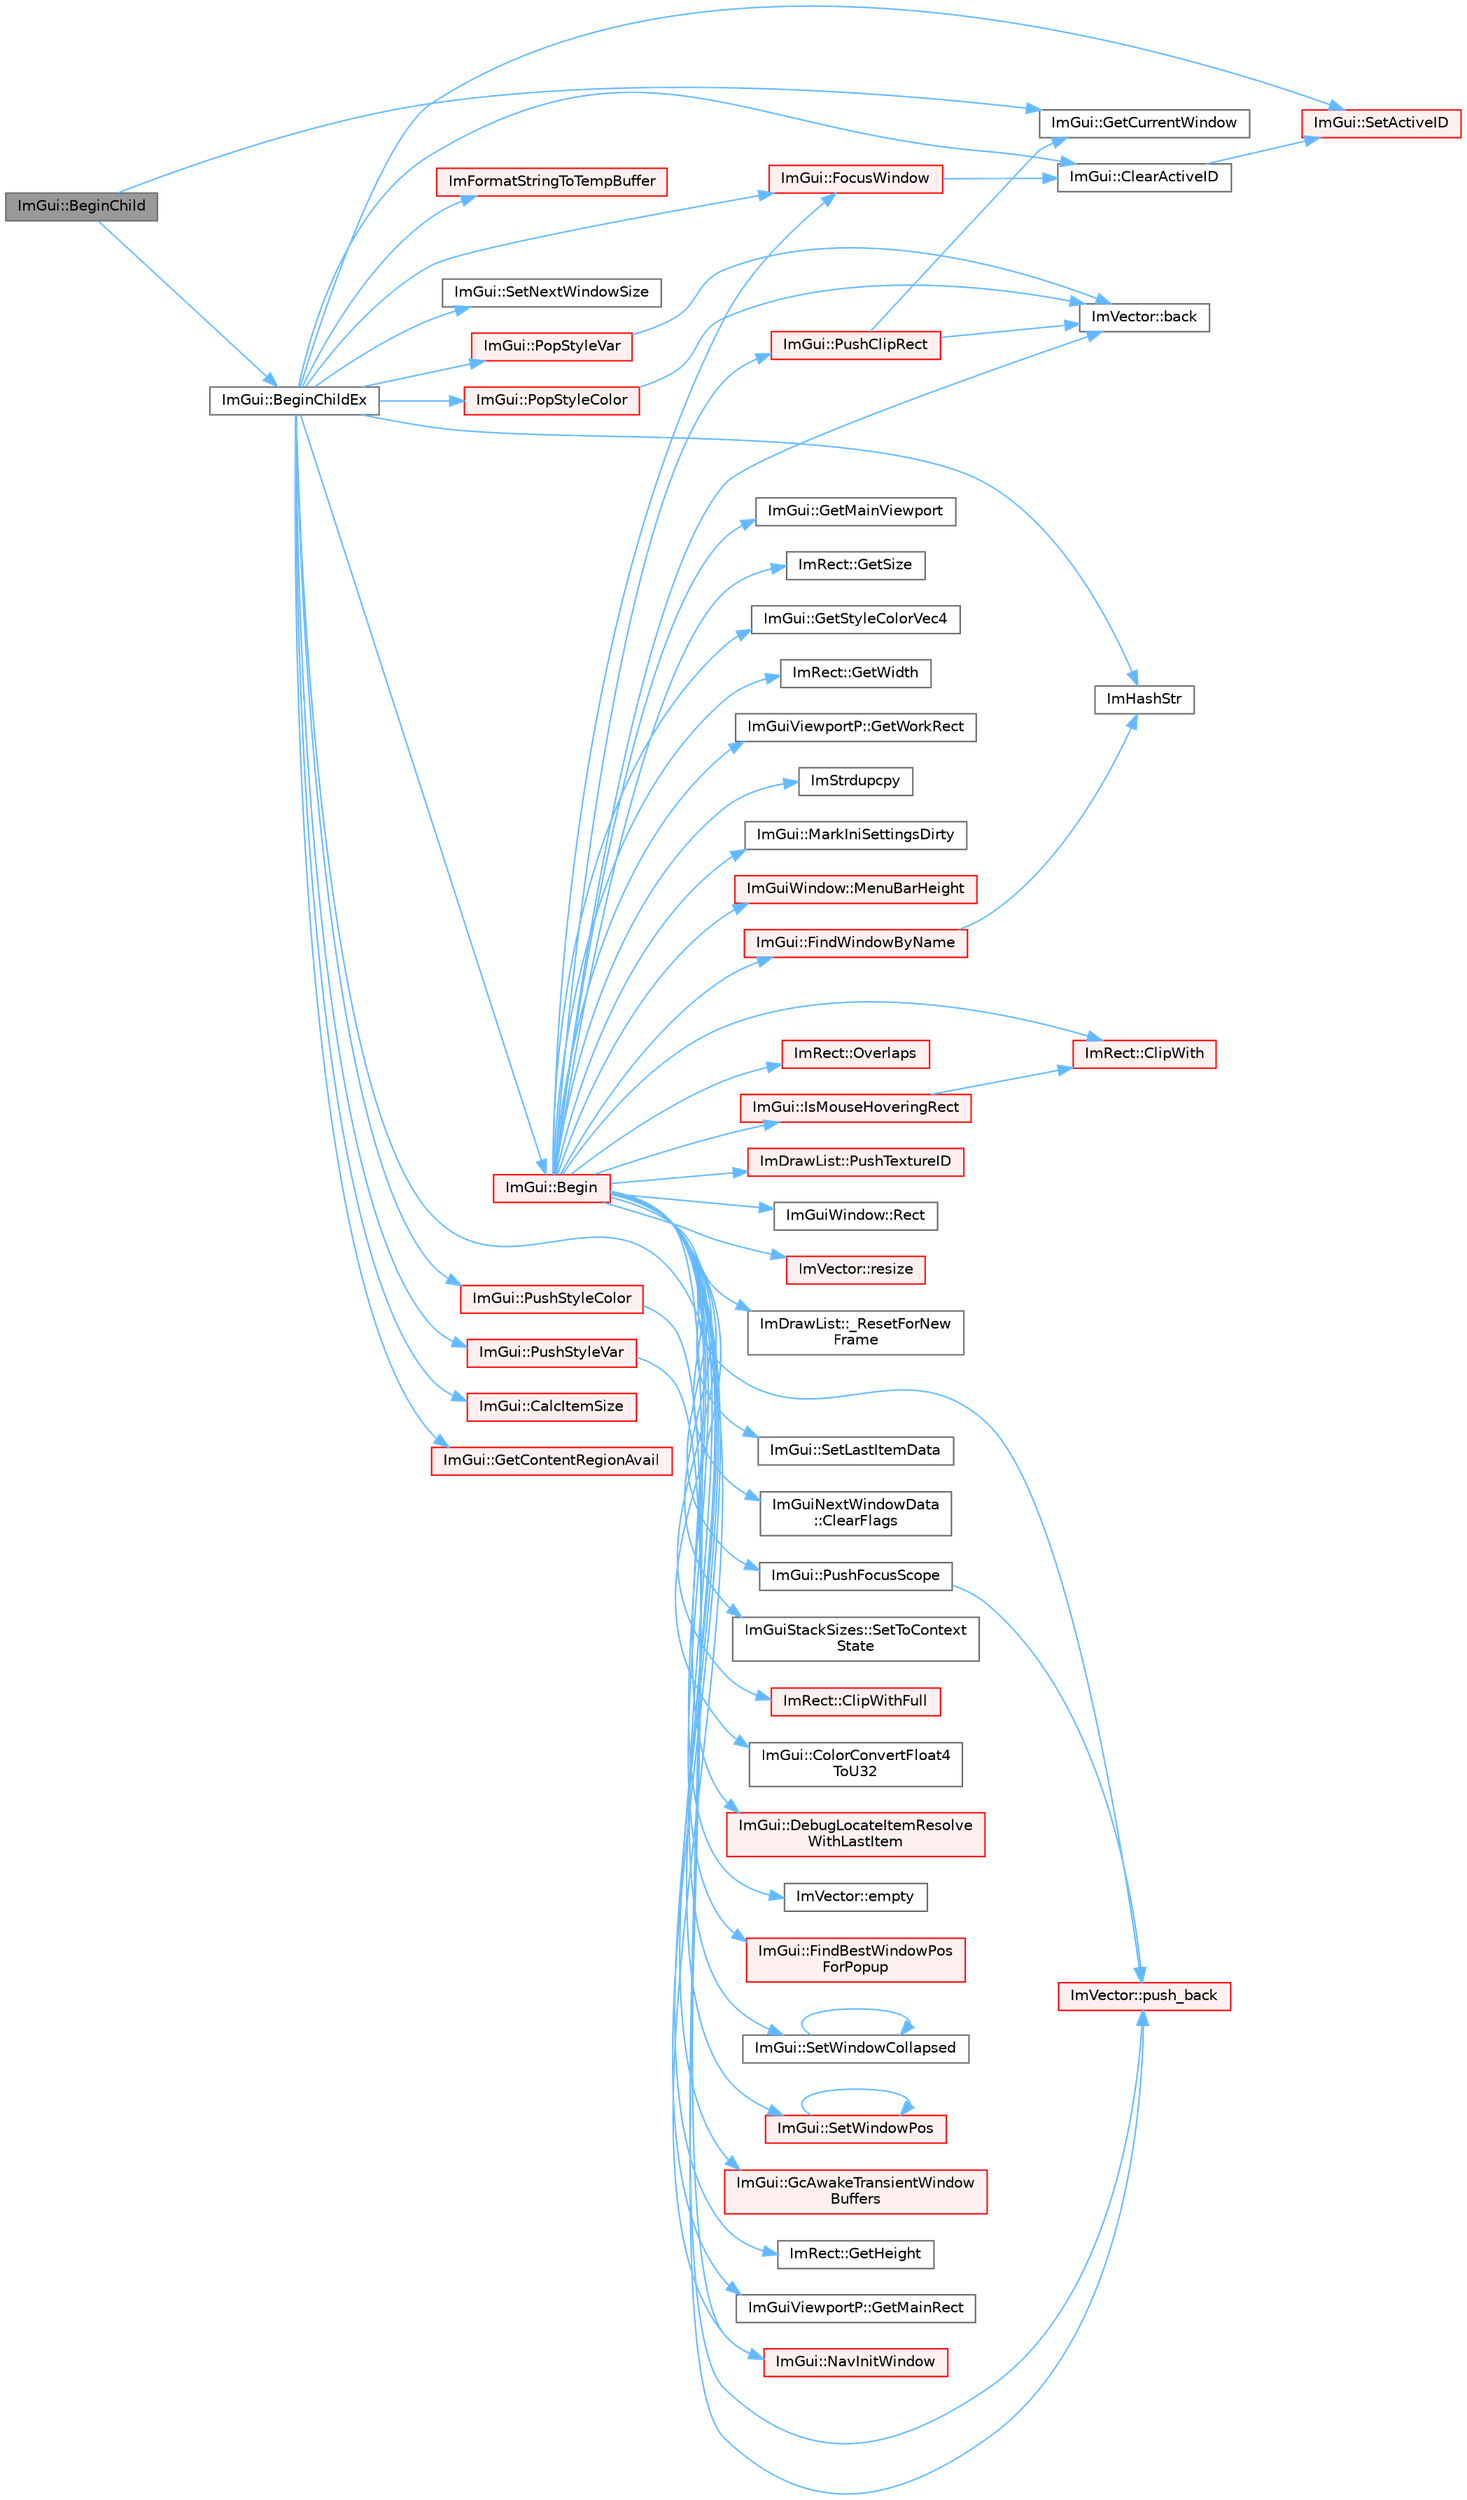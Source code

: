 digraph "ImGui::BeginChild"
{
 // LATEX_PDF_SIZE
  bgcolor="transparent";
  edge [fontname=Helvetica,fontsize=10,labelfontname=Helvetica,labelfontsize=10];
  node [fontname=Helvetica,fontsize=10,shape=box,height=0.2,width=0.4];
  rankdir="LR";
  Node1 [id="Node000001",label="ImGui::BeginChild",height=0.2,width=0.4,color="gray40", fillcolor="grey60", style="filled", fontcolor="black",tooltip=" "];
  Node1 -> Node2 [id="edge1_Node000001_Node000002",color="steelblue1",style="solid",tooltip=" "];
  Node2 [id="Node000002",label="ImGui::BeginChildEx",height=0.2,width=0.4,color="grey40", fillcolor="white", style="filled",URL="$namespace_im_gui.html#ac36ecce0443f0b45a48484d85f653ae2",tooltip=" "];
  Node2 -> Node3 [id="edge2_Node000002_Node000003",color="steelblue1",style="solid",tooltip=" "];
  Node3 [id="Node000003",label="ImGui::Begin",height=0.2,width=0.4,color="red", fillcolor="#FFF0F0", style="filled",URL="$namespace_im_gui.html#a581e58db0bc930bafa4a5d23093a2b99",tooltip=" "];
  Node3 -> Node4 [id="edge3_Node000003_Node000004",color="steelblue1",style="solid",tooltip=" "];
  Node4 [id="Node000004",label="ImDrawList::_ResetForNew\lFrame",height=0.2,width=0.4,color="grey40", fillcolor="white", style="filled",URL="$struct_im_draw_list.html#a5f78fe195b2507e5926560f591141ff3",tooltip=" "];
  Node3 -> Node5 [id="edge4_Node000003_Node000005",color="steelblue1",style="solid",tooltip=" "];
  Node5 [id="Node000005",label="ImVector::back",height=0.2,width=0.4,color="grey40", fillcolor="white", style="filled",URL="$struct_im_vector.html#a2d80e87e81b1b01143c8d8be93e6fde1",tooltip=" "];
  Node3 -> Node6 [id="edge5_Node000003_Node000006",color="steelblue1",style="solid",tooltip=" "];
  Node6 [id="Node000006",label="ImGuiNextWindowData\l::ClearFlags",height=0.2,width=0.4,color="grey40", fillcolor="white", style="filled",URL="$struct_im_gui_next_window_data.html#a9543431fafe3d0627fdecc5fa839487c",tooltip=" "];
  Node3 -> Node7 [id="edge6_Node000003_Node000007",color="steelblue1",style="solid",tooltip=" "];
  Node7 [id="Node000007",label="ImRect::ClipWith",height=0.2,width=0.4,color="red", fillcolor="#FFF0F0", style="filled",URL="$struct_im_rect.html#ac02d5cf6ce0358aea9ed9df43d368f3f",tooltip=" "];
  Node3 -> Node9 [id="edge7_Node000003_Node000009",color="steelblue1",style="solid",tooltip=" "];
  Node9 [id="Node000009",label="ImRect::ClipWithFull",height=0.2,width=0.4,color="red", fillcolor="#FFF0F0", style="filled",URL="$struct_im_rect.html#a32a5aaca4161b5ffa3f352d293a449ff",tooltip=" "];
  Node3 -> Node10 [id="edge8_Node000003_Node000010",color="steelblue1",style="solid",tooltip=" "];
  Node10 [id="Node000010",label="ImGui::ColorConvertFloat4\lToU32",height=0.2,width=0.4,color="grey40", fillcolor="white", style="filled",URL="$namespace_im_gui.html#abe2691de0b1a71c774ab24cc91564a94",tooltip=" "];
  Node3 -> Node11 [id="edge9_Node000003_Node000011",color="steelblue1",style="solid",tooltip=" "];
  Node11 [id="Node000011",label="ImGui::DebugLocateItemResolve\lWithLastItem",height=0.2,width=0.4,color="red", fillcolor="#FFF0F0", style="filled",URL="$namespace_im_gui.html#ae8ab0d7dfc90af8e82db3ed9e7829219",tooltip=" "];
  Node3 -> Node26 [id="edge10_Node000003_Node000026",color="steelblue1",style="solid",tooltip=" "];
  Node26 [id="Node000026",label="ImVector::empty",height=0.2,width=0.4,color="grey40", fillcolor="white", style="filled",URL="$struct_im_vector.html#aa53e48a5272f4bad1099368769514ff1",tooltip=" "];
  Node3 -> Node27 [id="edge11_Node000003_Node000027",color="steelblue1",style="solid",tooltip=" "];
  Node27 [id="Node000027",label="ImGui::FindBestWindowPos\lForPopup",height=0.2,width=0.4,color="red", fillcolor="#FFF0F0", style="filled",URL="$namespace_im_gui.html#a310ff87cbe678e2c632bf1f5577a7fbd",tooltip=" "];
  Node3 -> Node34 [id="edge12_Node000003_Node000034",color="steelblue1",style="solid",tooltip=" "];
  Node34 [id="Node000034",label="ImGui::FindWindowByName",height=0.2,width=0.4,color="red", fillcolor="#FFF0F0", style="filled",URL="$namespace_im_gui.html#abca25f22c02e73d5eb2e9c72c4557813",tooltip=" "];
  Node34 -> Node37 [id="edge13_Node000034_Node000037",color="steelblue1",style="solid",tooltip=" "];
  Node37 [id="Node000037",label="ImHashStr",height=0.2,width=0.4,color="grey40", fillcolor="white", style="filled",URL="$imgui_8cpp.html#ab6659b5d67f7a3369e099ce890e12223",tooltip=" "];
  Node3 -> Node38 [id="edge14_Node000003_Node000038",color="steelblue1",style="solid",tooltip=" "];
  Node38 [id="Node000038",label="ImGui::FocusWindow",height=0.2,width=0.4,color="red", fillcolor="#FFF0F0", style="filled",URL="$namespace_im_gui.html#a27aa6f2f3aa11778c6d023b1b223f262",tooltip=" "];
  Node38 -> Node45 [id="edge15_Node000038_Node000045",color="steelblue1",style="solid",tooltip=" "];
  Node45 [id="Node000045",label="ImGui::ClearActiveID",height=0.2,width=0.4,color="grey40", fillcolor="white", style="filled",URL="$namespace_im_gui.html#a17ff60ad1e2669130ac38a04d16eb354",tooltip=" "];
  Node45 -> Node46 [id="edge16_Node000045_Node000046",color="steelblue1",style="solid",tooltip=" "];
  Node46 [id="Node000046",label="ImGui::SetActiveID",height=0.2,width=0.4,color="red", fillcolor="#FFF0F0", style="filled",URL="$namespace_im_gui.html#a27b8ace13a8c421ee8405f0cbebe4ead",tooltip=" "];
  Node3 -> Node59 [id="edge17_Node000003_Node000059",color="steelblue1",style="solid",tooltip=" "];
  Node59 [id="Node000059",label="ImGui::GcAwakeTransientWindow\lBuffers",height=0.2,width=0.4,color="red", fillcolor="#FFF0F0", style="filled",URL="$namespace_im_gui.html#ad70feca33961fb47a8074074a8da2f80",tooltip=" "];
  Node3 -> Node31 [id="edge18_Node000003_Node000031",color="steelblue1",style="solid",tooltip=" "];
  Node31 [id="Node000031",label="ImRect::GetHeight",height=0.2,width=0.4,color="grey40", fillcolor="white", style="filled",URL="$struct_im_rect.html#a748d8ae9cb26508951ec6e2f2df0625b",tooltip=" "];
  Node3 -> Node60 [id="edge19_Node000003_Node000060",color="steelblue1",style="solid",tooltip=" "];
  Node60 [id="Node000060",label="ImGuiViewportP::GetMainRect",height=0.2,width=0.4,color="grey40", fillcolor="white", style="filled",URL="$struct_im_gui_viewport_p.html#adb4c14f0b0a42bff9c1c0ab1971027f7",tooltip=" "];
  Node3 -> Node32 [id="edge20_Node000003_Node000032",color="steelblue1",style="solid",tooltip=" "];
  Node32 [id="Node000032",label="ImGui::GetMainViewport",height=0.2,width=0.4,color="grey40", fillcolor="white", style="filled",URL="$namespace_im_gui.html#a7bf620af1d66ee7d7b06701894d23e60",tooltip=" "];
  Node3 -> Node61 [id="edge21_Node000003_Node000061",color="steelblue1",style="solid",tooltip=" "];
  Node61 [id="Node000061",label="ImRect::GetSize",height=0.2,width=0.4,color="grey40", fillcolor="white", style="filled",URL="$struct_im_rect.html#ae459d9c50003058cfb34519a571aaf33",tooltip=" "];
  Node3 -> Node62 [id="edge22_Node000003_Node000062",color="steelblue1",style="solid",tooltip=" "];
  Node62 [id="Node000062",label="ImGui::GetStyleColorVec4",height=0.2,width=0.4,color="grey40", fillcolor="white", style="filled",URL="$namespace_im_gui.html#ad838e580972e2c4b3da2b0f60754b662",tooltip=" "];
  Node3 -> Node33 [id="edge23_Node000003_Node000033",color="steelblue1",style="solid",tooltip=" "];
  Node33 [id="Node000033",label="ImRect::GetWidth",height=0.2,width=0.4,color="grey40", fillcolor="white", style="filled",URL="$struct_im_rect.html#afa75cb8491f20901c96166d17dcddac4",tooltip=" "];
  Node3 -> Node63 [id="edge24_Node000003_Node000063",color="steelblue1",style="solid",tooltip=" "];
  Node63 [id="Node000063",label="ImGuiViewportP::GetWorkRect",height=0.2,width=0.4,color="grey40", fillcolor="white", style="filled",URL="$struct_im_gui_viewport_p.html#ae5c3184b73ea080f14e03ecb344b913e",tooltip=" "];
  Node3 -> Node64 [id="edge25_Node000003_Node000064",color="steelblue1",style="solid",tooltip=" "];
  Node64 [id="Node000064",label="ImStrdupcpy",height=0.2,width=0.4,color="grey40", fillcolor="white", style="filled",URL="$imgui_8cpp.html#a06300f2f0f0cd710841ac9e7ef771354",tooltip=" "];
  Node3 -> Node65 [id="edge26_Node000003_Node000065",color="steelblue1",style="solid",tooltip=" "];
  Node65 [id="Node000065",label="ImGui::IsMouseHoveringRect",height=0.2,width=0.4,color="red", fillcolor="#FFF0F0", style="filled",URL="$namespace_im_gui.html#ae0b8ea0e06c457316d6aed6c5b2a1c25",tooltip=" "];
  Node65 -> Node7 [id="edge27_Node000065_Node000007",color="steelblue1",style="solid",tooltip=" "];
  Node3 -> Node67 [id="edge28_Node000003_Node000067",color="steelblue1",style="solid",tooltip=" "];
  Node67 [id="Node000067",label="ImGui::MarkIniSettingsDirty",height=0.2,width=0.4,color="grey40", fillcolor="white", style="filled",URL="$namespace_im_gui.html#aee9b660c1d6786c00fc47c71c66eb1eb",tooltip=" "];
  Node3 -> Node68 [id="edge29_Node000003_Node000068",color="steelblue1",style="solid",tooltip=" "];
  Node68 [id="Node000068",label="ImGuiWindow::MenuBarHeight",height=0.2,width=0.4,color="red", fillcolor="#FFF0F0", style="filled",URL="$struct_im_gui_window.html#acfb8bdad2e3ea6102589813ae32d0364",tooltip=" "];
  Node3 -> Node70 [id="edge30_Node000003_Node000070",color="steelblue1",style="solid",tooltip=" "];
  Node70 [id="Node000070",label="ImGui::NavInitWindow",height=0.2,width=0.4,color="red", fillcolor="#FFF0F0", style="filled",URL="$namespace_im_gui.html#ae46a79d836c4b223c7030ea432e3ec15",tooltip=" "];
  Node3 -> Node73 [id="edge31_Node000003_Node000073",color="steelblue1",style="solid",tooltip=" "];
  Node73 [id="Node000073",label="ImRect::Overlaps",height=0.2,width=0.4,color="red", fillcolor="#FFF0F0", style="filled",URL="$struct_im_rect.html#a0af3bade3781e5e7c6afdf71ccfb0d43",tooltip=" "];
  Node3 -> Node57 [id="edge32_Node000003_Node000057",color="steelblue1",style="solid",tooltip=" "];
  Node57 [id="Node000057",label="ImVector::push_back",height=0.2,width=0.4,color="red", fillcolor="#FFF0F0", style="filled",URL="$struct_im_vector.html#aab5df48e0711a48bd12f3206e08c4108",tooltip=" "];
  Node3 -> Node74 [id="edge33_Node000003_Node000074",color="steelblue1",style="solid",tooltip=" "];
  Node74 [id="Node000074",label="ImGui::PushClipRect",height=0.2,width=0.4,color="red", fillcolor="#FFF0F0", style="filled",URL="$namespace_im_gui.html#a11c8bd8676e1281e15b24c9615b6904a",tooltip=" "];
  Node74 -> Node5 [id="edge34_Node000074_Node000005",color="steelblue1",style="solid",tooltip=" "];
  Node74 -> Node75 [id="edge35_Node000074_Node000075",color="steelblue1",style="solid",tooltip=" "];
  Node75 [id="Node000075",label="ImGui::GetCurrentWindow",height=0.2,width=0.4,color="grey40", fillcolor="white", style="filled",URL="$namespace_im_gui.html#ac452417b5004ca16a814a72cff153526",tooltip=" "];
  Node3 -> Node78 [id="edge36_Node000003_Node000078",color="steelblue1",style="solid",tooltip=" "];
  Node78 [id="Node000078",label="ImGui::PushFocusScope",height=0.2,width=0.4,color="grey40", fillcolor="white", style="filled",URL="$namespace_im_gui.html#ad10256d914b625cea7494b26c77b84ec",tooltip=" "];
  Node78 -> Node57 [id="edge37_Node000078_Node000057",color="steelblue1",style="solid",tooltip=" "];
  Node3 -> Node79 [id="edge38_Node000003_Node000079",color="steelblue1",style="solid",tooltip=" "];
  Node79 [id="Node000079",label="ImDrawList::PushTextureID",height=0.2,width=0.4,color="red", fillcolor="#FFF0F0", style="filled",URL="$struct_im_draw_list.html#a7ac41e329a9df911b4823ef0150cee16",tooltip=" "];
  Node3 -> Node81 [id="edge39_Node000003_Node000081",color="steelblue1",style="solid",tooltip=" "];
  Node81 [id="Node000081",label="ImGuiWindow::Rect",height=0.2,width=0.4,color="grey40", fillcolor="white", style="filled",URL="$struct_im_gui_window.html#a147da28bf5d167cbe0a363c4a578dea1",tooltip=" "];
  Node3 -> Node48 [id="edge40_Node000003_Node000048",color="steelblue1",style="solid",tooltip=" "];
  Node48 [id="Node000048",label="ImVector::resize",height=0.2,width=0.4,color="red", fillcolor="#FFF0F0", style="filled",URL="$struct_im_vector.html#ac371dd62e56ae486b1a5038cf07eee56",tooltip=" "];
  Node3 -> Node82 [id="edge41_Node000003_Node000082",color="steelblue1",style="solid",tooltip=" "];
  Node82 [id="Node000082",label="ImGui::SetLastItemData",height=0.2,width=0.4,color="grey40", fillcolor="white", style="filled",URL="$namespace_im_gui.html#a06a6c26188e778755bb9aa83f2726533",tooltip=" "];
  Node3 -> Node83 [id="edge42_Node000003_Node000083",color="steelblue1",style="solid",tooltip=" "];
  Node83 [id="Node000083",label="ImGuiStackSizes::SetToContext\lState",height=0.2,width=0.4,color="grey40", fillcolor="white", style="filled",URL="$struct_im_gui_stack_sizes.html#a7dd94b563bf4547685bc93fc00f58543",tooltip=" "];
  Node3 -> Node84 [id="edge43_Node000003_Node000084",color="steelblue1",style="solid",tooltip=" "];
  Node84 [id="Node000084",label="ImGui::SetWindowCollapsed",height=0.2,width=0.4,color="grey40", fillcolor="white", style="filled",URL="$namespace_im_gui.html#ab5445711a74e0e1a58d1e464cdda252f",tooltip=" "];
  Node84 -> Node84 [id="edge44_Node000084_Node000084",color="steelblue1",style="solid",tooltip=" "];
  Node3 -> Node85 [id="edge45_Node000003_Node000085",color="steelblue1",style="solid",tooltip=" "];
  Node85 [id="Node000085",label="ImGui::SetWindowPos",height=0.2,width=0.4,color="red", fillcolor="#FFF0F0", style="filled",URL="$namespace_im_gui.html#aaa81e004de4c0a5cedb836e92e8aa0e5",tooltip=" "];
  Node85 -> Node85 [id="edge46_Node000085_Node000085",color="steelblue1",style="solid",tooltip=" "];
  Node2 -> Node94 [id="edge47_Node000002_Node000094",color="steelblue1",style="solid",tooltip=" "];
  Node94 [id="Node000094",label="ImGui::CalcItemSize",height=0.2,width=0.4,color="red", fillcolor="#FFF0F0", style="filled",URL="$namespace_im_gui.html#acaef0497f7982dd98bf215e50129cd9b",tooltip=" "];
  Node2 -> Node45 [id="edge48_Node000002_Node000045",color="steelblue1",style="solid",tooltip=" "];
  Node2 -> Node38 [id="edge49_Node000002_Node000038",color="steelblue1",style="solid",tooltip=" "];
  Node2 -> Node96 [id="edge50_Node000002_Node000096",color="steelblue1",style="solid",tooltip=" "];
  Node96 [id="Node000096",label="ImGui::GetContentRegionAvail",height=0.2,width=0.4,color="red", fillcolor="#FFF0F0", style="filled",URL="$namespace_im_gui.html#a410c8e19b2fea8b52746ca11b3930301",tooltip=" "];
  Node2 -> Node97 [id="edge51_Node000002_Node000097",color="steelblue1",style="solid",tooltip=" "];
  Node97 [id="Node000097",label="ImFormatStringToTempBuffer",height=0.2,width=0.4,color="red", fillcolor="#FFF0F0", style="filled",URL="$imgui_8cpp.html#a4f6d9c1be5c114ebb7b9400d2747bd37",tooltip=" "];
  Node2 -> Node37 [id="edge52_Node000002_Node000037",color="steelblue1",style="solid",tooltip=" "];
  Node2 -> Node70 [id="edge53_Node000002_Node000070",color="steelblue1",style="solid",tooltip=" "];
  Node2 -> Node100 [id="edge54_Node000002_Node000100",color="steelblue1",style="solid",tooltip=" "];
  Node100 [id="Node000100",label="ImGui::PopStyleColor",height=0.2,width=0.4,color="red", fillcolor="#FFF0F0", style="filled",URL="$namespace_im_gui.html#a9795f730b4043a98b6254738d86efcdc",tooltip=" "];
  Node100 -> Node5 [id="edge55_Node000100_Node000005",color="steelblue1",style="solid",tooltip=" "];
  Node2 -> Node102 [id="edge56_Node000002_Node000102",color="steelblue1",style="solid",tooltip=" "];
  Node102 [id="Node000102",label="ImGui::PopStyleVar",height=0.2,width=0.4,color="red", fillcolor="#FFF0F0", style="filled",URL="$namespace_im_gui.html#a14116e57d81e326adef2a702e65781d4",tooltip=" "];
  Node102 -> Node5 [id="edge57_Node000102_Node000005",color="steelblue1",style="solid",tooltip=" "];
  Node2 -> Node105 [id="edge58_Node000002_Node000105",color="steelblue1",style="solid",tooltip=" "];
  Node105 [id="Node000105",label="ImGui::PushStyleColor",height=0.2,width=0.4,color="red", fillcolor="#FFF0F0", style="filled",URL="$namespace_im_gui.html#a77ee84afb636e05eb4b2d6eeddcc2aa8",tooltip=" "];
  Node105 -> Node57 [id="edge59_Node000105_Node000057",color="steelblue1",style="solid",tooltip=" "];
  Node2 -> Node107 [id="edge60_Node000002_Node000107",color="steelblue1",style="solid",tooltip=" "];
  Node107 [id="Node000107",label="ImGui::PushStyleVar",height=0.2,width=0.4,color="red", fillcolor="#FFF0F0", style="filled",URL="$namespace_im_gui.html#aab3f43009094462cf2a5eb554785949b",tooltip=" "];
  Node107 -> Node57 [id="edge61_Node000107_Node000057",color="steelblue1",style="solid",tooltip=" "];
  Node2 -> Node46 [id="edge62_Node000002_Node000046",color="steelblue1",style="solid",tooltip=" "];
  Node2 -> Node108 [id="edge63_Node000002_Node000108",color="steelblue1",style="solid",tooltip=" "];
  Node108 [id="Node000108",label="ImGui::SetNextWindowSize",height=0.2,width=0.4,color="grey40", fillcolor="white", style="filled",URL="$namespace_im_gui.html#ab33717bb71ef5e393ae18656fc6b229d",tooltip=" "];
  Node1 -> Node75 [id="edge64_Node000001_Node000075",color="steelblue1",style="solid",tooltip=" "];
}
